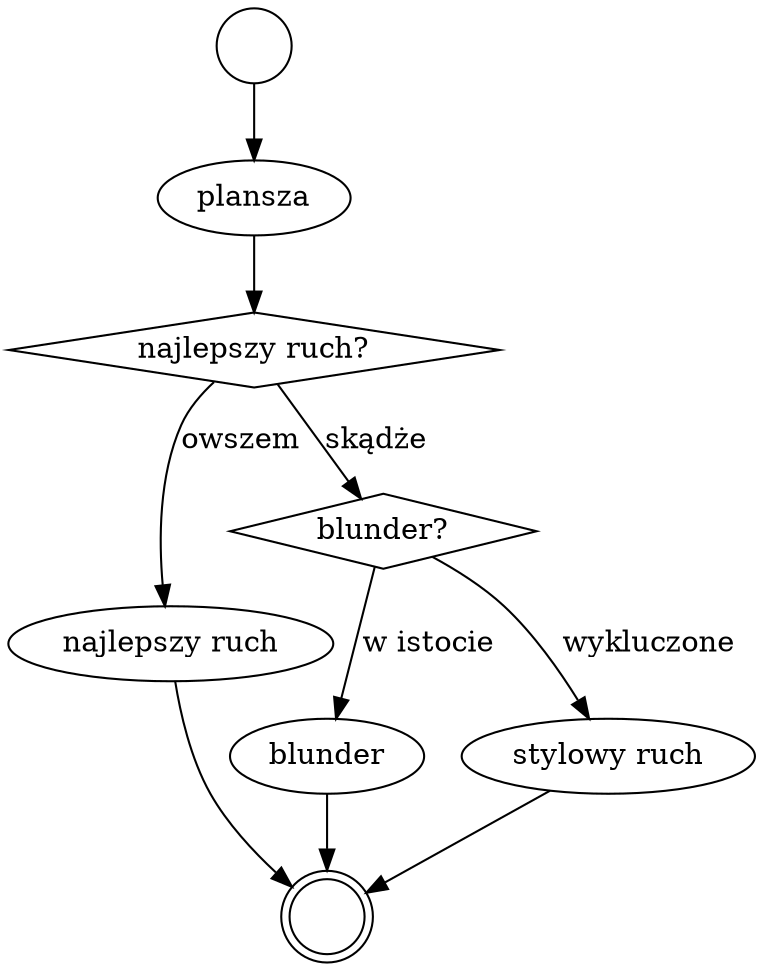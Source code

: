 digraph G {
  " " -> plansza;
  plansza -> "najlepszy ruch?";
  "najlepszy ruch?" -> "najlepszy ruch" [ label="owszem" ];
  "najlepszy ruch?" -> "blunder?" [ label="skądże" ];
  "blunder?" -> "blunder" [ label="w istocie" ];
  "blunder?" -> "stylowy ruch" [ label="wykluczone" ];
  "najlepszy ruch" -> "  ";
  "blunder" -> "  ";
  "stylowy ruch" -> "  ";
  "blunder?" [shape=diamond];
  "najlepszy ruch?" [shape=diamond];
  " " [shape=circle];
  "  " [shape=doublecircle];
}
